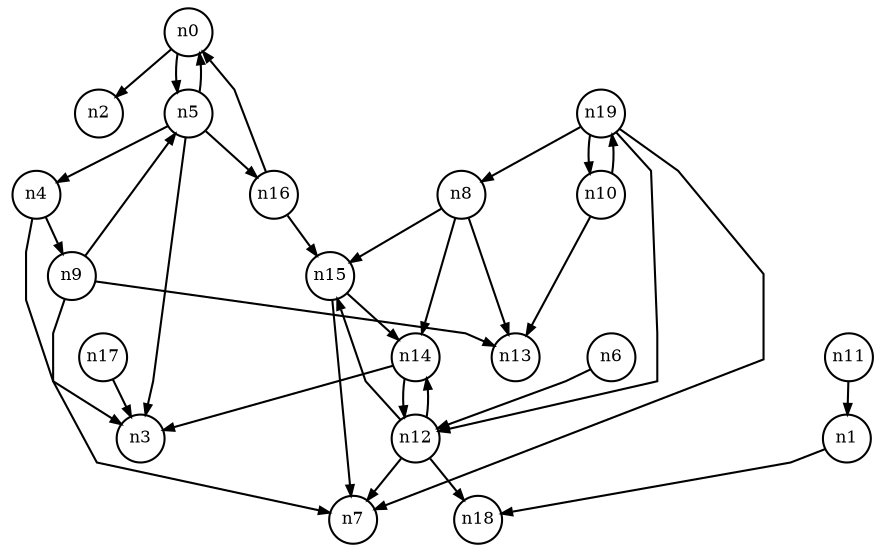 digraph G{
splines=polyline;
ranksep=0.22;
nodesep=0.22;
nodesize=0.16;
fontsize=8
edge [arrowsize=0.5]
node [fontsize=8 shape=circle width=0.32 fixedsize=shape];

n0 -> n2
n0 -> n5
n5 -> n3
n5 -> n4
n5 -> n16
n5 -> n0
n1 -> n18
n4 -> n3
n4 -> n9
n9 -> n7
n9 -> n13
n9 -> n5
n16 -> n15
n16 -> n0
n12 -> n7
n12 -> n15
n12 -> n18
n12 -> n14
n6 -> n12
n8 -> n13
n8 -> n14
n8 -> n15
n14 -> n3
n14 -> n12
n15 -> n7
n15 -> n14
n10 -> n13
n10 -> n19
n11 -> n1
n17 -> n3
n19 -> n7
n19 -> n8
n19 -> n10
n19 -> n12
}
